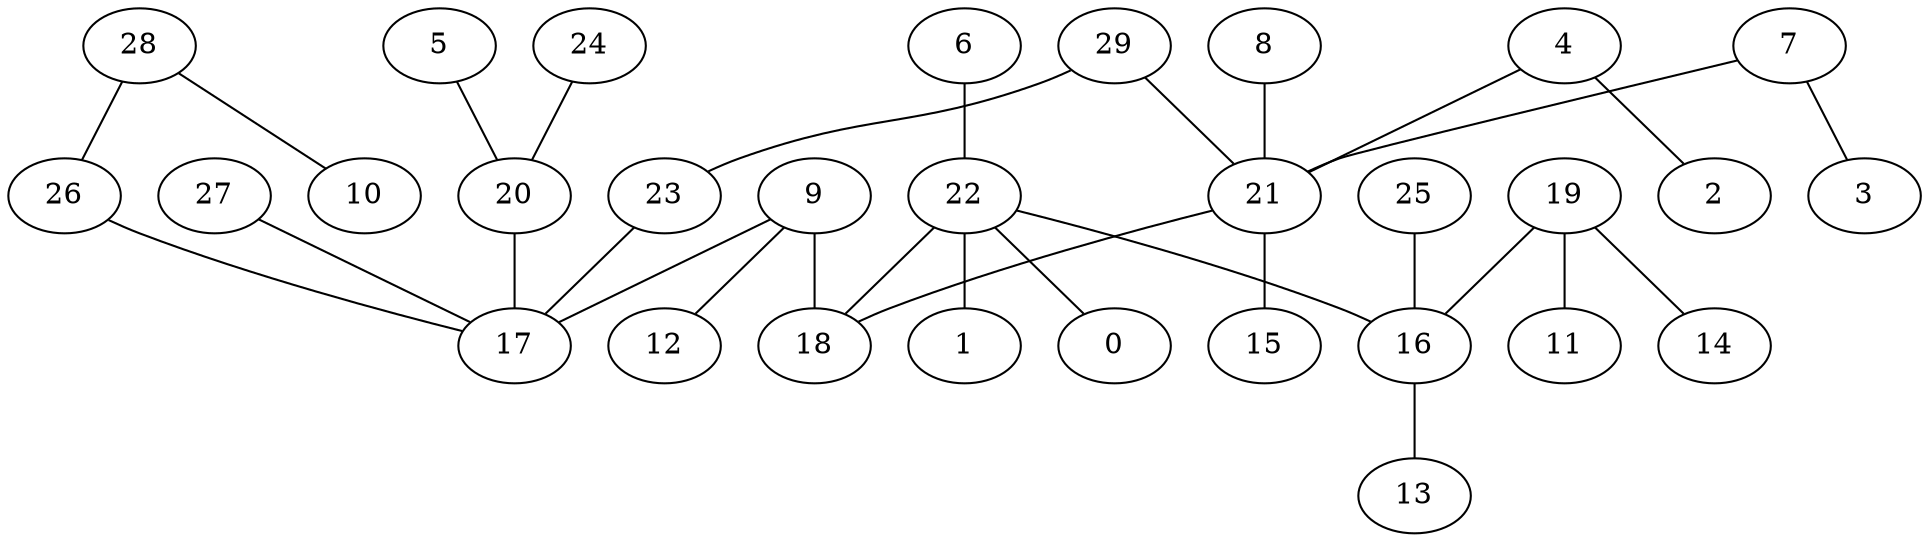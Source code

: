 digraph GG_graph {

subgraph G_graph {
edge [color = black]
"9" -> "12" [dir = none]
"9" -> "17" [dir = none]
"9" -> "18" [dir = none]
"22" -> "0" [dir = none]
"22" -> "18" [dir = none]
"22" -> "1" [dir = none]
"22" -> "16" [dir = none]
"29" -> "21" [dir = none]
"20" -> "17" [dir = none]
"26" -> "17" [dir = none]
"19" -> "14" [dir = none]
"19" -> "11" [dir = none]
"19" -> "16" [dir = none]
"28" -> "10" [dir = none]
"28" -> "26" [dir = none]
"5" -> "20" [dir = none]
"16" -> "13" [dir = none]
"6" -> "22" [dir = none]
"24" -> "20" [dir = none]
"4" -> "2" [dir = none]
"4" -> "21" [dir = none]
"27" -> "17" [dir = none]
"7" -> "3" [dir = none]
"7" -> "21" [dir = none]
"25" -> "16" [dir = none]
"21" -> "15" [dir = none]
"21" -> "18" [dir = none]
"23" -> "17" [dir = none]
"8" -> "21" [dir = none]
"29" -> "23" [dir = none]
}

}
